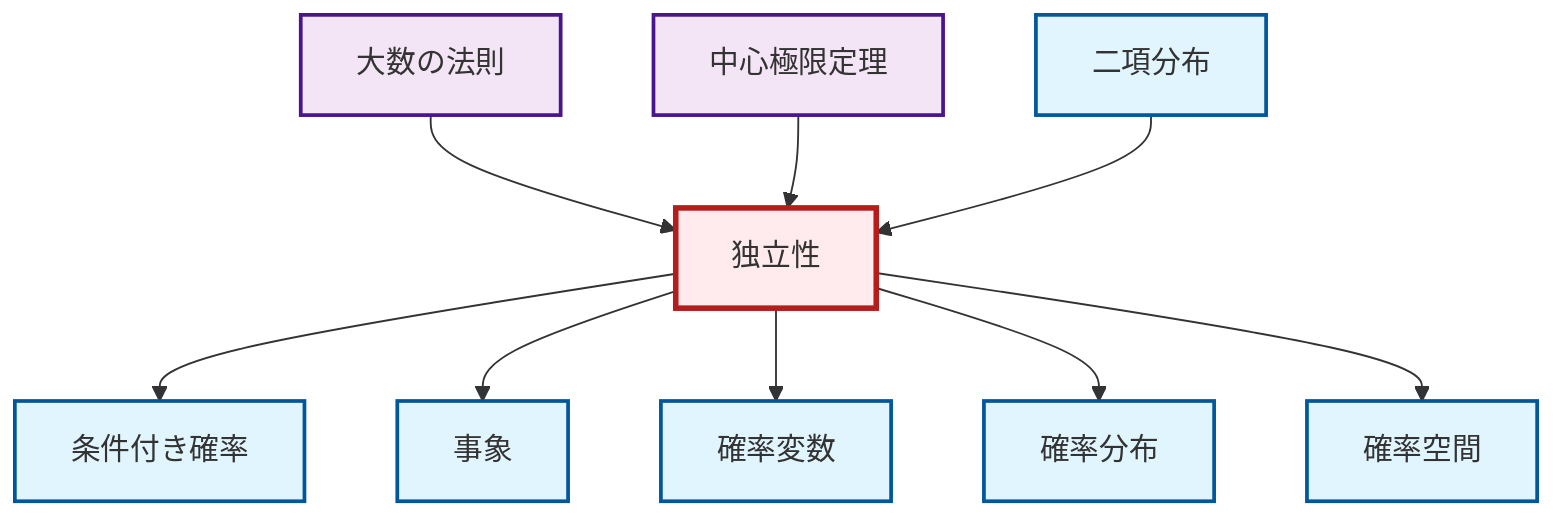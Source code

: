 graph TD
    classDef definition fill:#e1f5fe,stroke:#01579b,stroke-width:2px
    classDef theorem fill:#f3e5f5,stroke:#4a148c,stroke-width:2px
    classDef axiom fill:#fff3e0,stroke:#e65100,stroke-width:2px
    classDef example fill:#e8f5e9,stroke:#1b5e20,stroke-width:2px
    classDef current fill:#ffebee,stroke:#b71c1c,stroke-width:3px
    def-binomial-distribution["二項分布"]:::definition
    def-probability-distribution["確率分布"]:::definition
    def-conditional-probability["条件付き確率"]:::definition
    def-event["事象"]:::definition
    def-probability-space["確率空間"]:::definition
    def-random-variable["確率変数"]:::definition
    thm-central-limit["中心極限定理"]:::theorem
    def-independence["独立性"]:::definition
    thm-law-of-large-numbers["大数の法則"]:::theorem
    thm-law-of-large-numbers --> def-independence
    thm-central-limit --> def-independence
    def-binomial-distribution --> def-independence
    def-independence --> def-conditional-probability
    def-independence --> def-event
    def-independence --> def-random-variable
    def-independence --> def-probability-distribution
    def-independence --> def-probability-space
    class def-independence current
